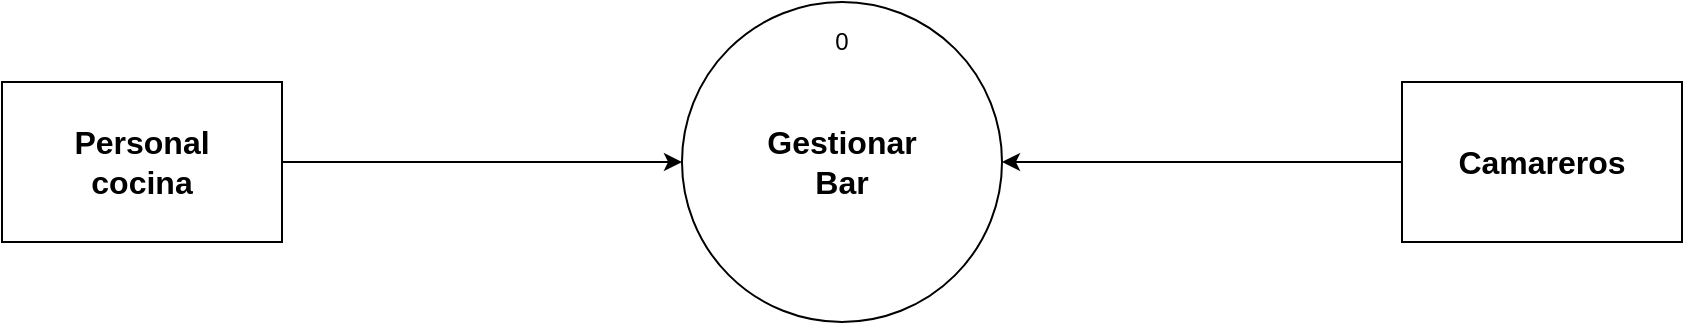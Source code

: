 <mxfile version="22.1.3" type="device">
  <diagram name="Página-1" id="-JkIOXFNWmTnDN814xZK">
    <mxGraphModel dx="1188" dy="789" grid="1" gridSize="10" guides="1" tooltips="1" connect="1" arrows="1" fold="1" page="1" pageScale="1" pageWidth="1169" pageHeight="827" math="0" shadow="0">
      <root>
        <mxCell id="0" />
        <mxCell id="1" parent="0" />
        <mxCell id="M2E19cieBR7NBifoGKxq-1" value="&lt;div&gt;&lt;font style=&quot;font-size: 16px;&quot;&gt;&lt;b&gt;Gestionar&lt;/b&gt;&lt;/font&gt;&lt;/div&gt;&lt;div&gt;&lt;font style=&quot;font-size: 16px;&quot;&gt;&lt;b&gt;Bar&lt;/b&gt;&lt;/font&gt;&lt;/div&gt;" style="ellipse;whiteSpace=wrap;html=1;aspect=fixed;" vertex="1" parent="1">
          <mxGeometry x="400" y="280" width="160" height="160" as="geometry" />
        </mxCell>
        <mxCell id="M2E19cieBR7NBifoGKxq-2" value="&lt;div&gt;&lt;b&gt;&lt;font style=&quot;font-size: 16px;&quot;&gt;Personal &lt;br&gt;&lt;/font&gt;&lt;/b&gt;&lt;/div&gt;&lt;div&gt;&lt;b&gt;&lt;font style=&quot;font-size: 16px;&quot;&gt;cocina&lt;/font&gt;&lt;/b&gt;&lt;/div&gt;" style="rounded=0;whiteSpace=wrap;html=1;" vertex="1" parent="1">
          <mxGeometry x="60" y="320" width="140" height="80" as="geometry" />
        </mxCell>
        <mxCell id="M2E19cieBR7NBifoGKxq-3" value="" style="endArrow=classic;html=1;rounded=0;exitX=1;exitY=0.5;exitDx=0;exitDy=0;" edge="1" parent="1" source="M2E19cieBR7NBifoGKxq-2" target="M2E19cieBR7NBifoGKxq-1">
          <mxGeometry width="50" height="50" relative="1" as="geometry">
            <mxPoint x="560" y="440" as="sourcePoint" />
            <mxPoint x="610" y="390" as="targetPoint" />
          </mxGeometry>
        </mxCell>
        <mxCell id="M2E19cieBR7NBifoGKxq-4" value="&lt;div&gt;&lt;b&gt;&lt;font style=&quot;font-size: 16px;&quot;&gt;Camareros&lt;/font&gt;&lt;/b&gt;&lt;/div&gt;" style="rounded=0;whiteSpace=wrap;html=1;" vertex="1" parent="1">
          <mxGeometry x="760" y="320" width="140" height="80" as="geometry" />
        </mxCell>
        <mxCell id="M2E19cieBR7NBifoGKxq-5" style="edgeStyle=orthogonalEdgeStyle;rounded=0;orthogonalLoop=1;jettySize=auto;html=1;exitX=0;exitY=0.5;exitDx=0;exitDy=0;entryX=1;entryY=0.5;entryDx=0;entryDy=0;" edge="1" parent="1" source="M2E19cieBR7NBifoGKxq-4" target="M2E19cieBR7NBifoGKxq-1">
          <mxGeometry relative="1" as="geometry">
            <mxPoint x="570" y="367" as="targetPoint" />
          </mxGeometry>
        </mxCell>
        <mxCell id="M2E19cieBR7NBifoGKxq-6" value="0" style="text;html=1;strokeColor=none;fillColor=none;align=center;verticalAlign=middle;whiteSpace=wrap;rounded=0;" vertex="1" parent="1">
          <mxGeometry x="465" y="290" width="30" height="20" as="geometry" />
        </mxCell>
      </root>
    </mxGraphModel>
  </diagram>
</mxfile>
